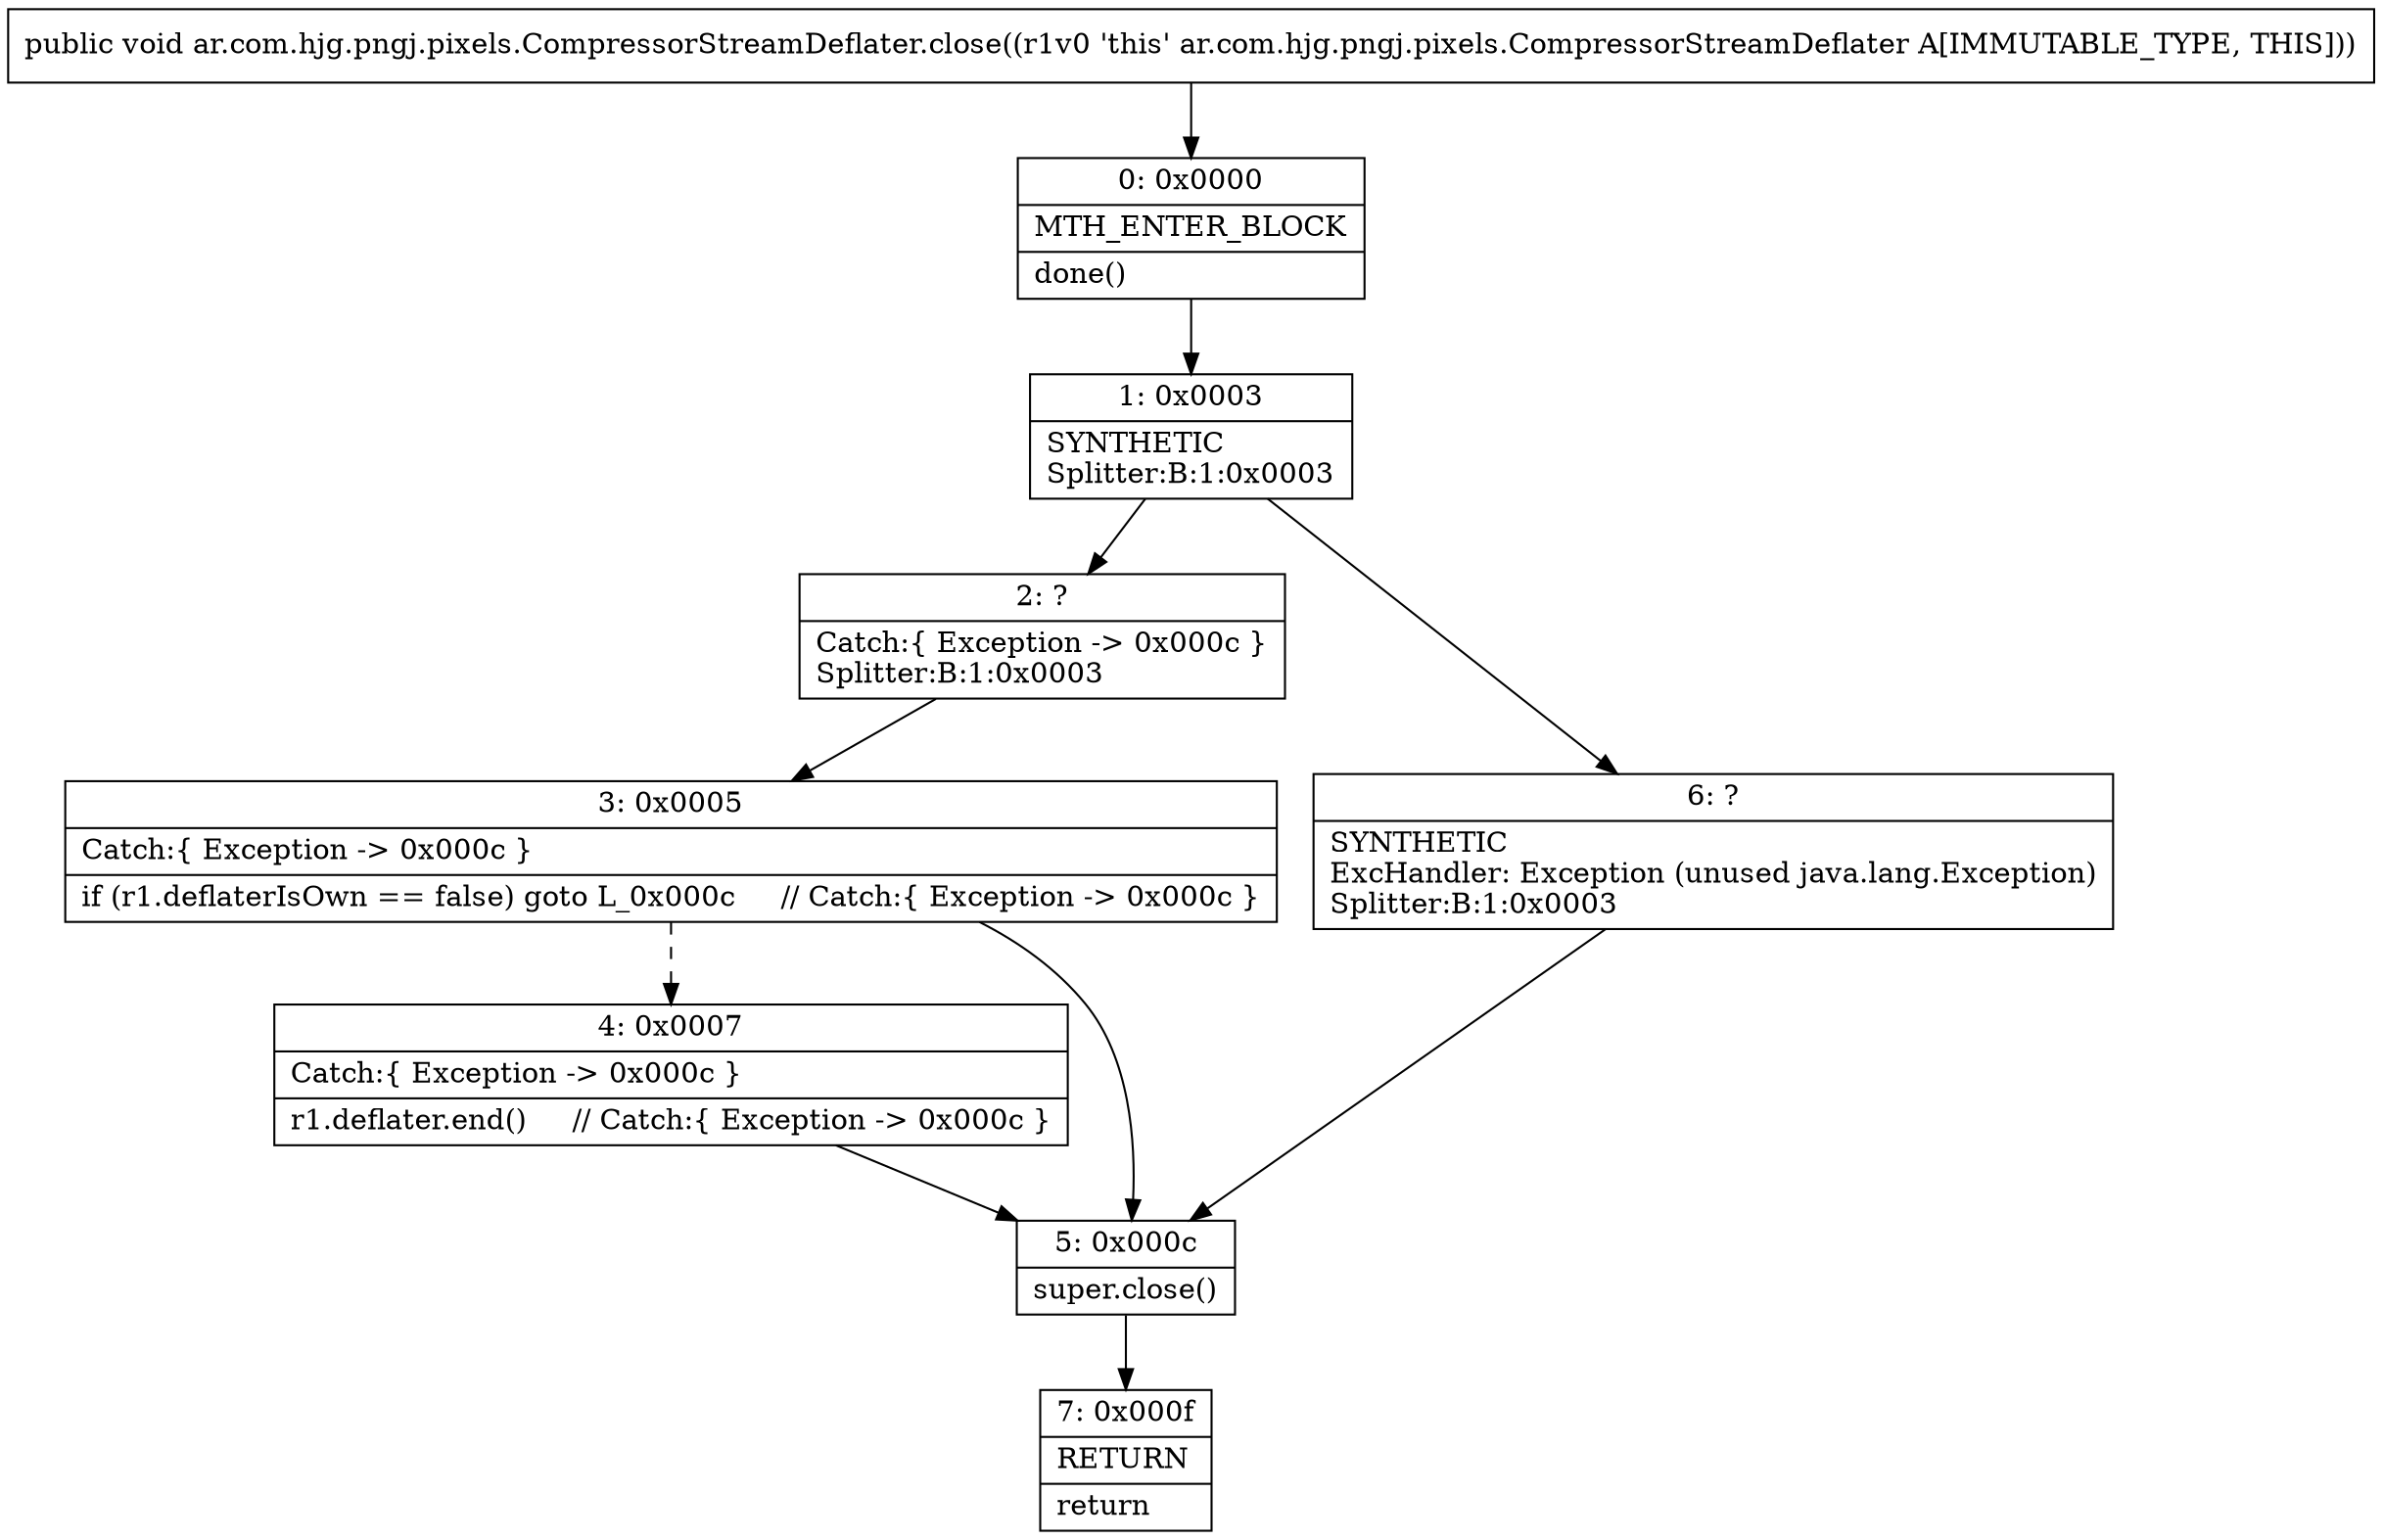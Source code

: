 digraph "CFG forar.com.hjg.pngj.pixels.CompressorStreamDeflater.close()V" {
Node_0 [shape=record,label="{0\:\ 0x0000|MTH_ENTER_BLOCK\l|done()\l}"];
Node_1 [shape=record,label="{1\:\ 0x0003|SYNTHETIC\lSplitter:B:1:0x0003\l}"];
Node_2 [shape=record,label="{2\:\ ?|Catch:\{ Exception \-\> 0x000c \}\lSplitter:B:1:0x0003\l}"];
Node_3 [shape=record,label="{3\:\ 0x0005|Catch:\{ Exception \-\> 0x000c \}\l|if (r1.deflaterIsOwn == false) goto L_0x000c     \/\/ Catch:\{ Exception \-\> 0x000c \}\l}"];
Node_4 [shape=record,label="{4\:\ 0x0007|Catch:\{ Exception \-\> 0x000c \}\l|r1.deflater.end()     \/\/ Catch:\{ Exception \-\> 0x000c \}\l}"];
Node_5 [shape=record,label="{5\:\ 0x000c|super.close()\l}"];
Node_6 [shape=record,label="{6\:\ ?|SYNTHETIC\lExcHandler: Exception (unused java.lang.Exception)\lSplitter:B:1:0x0003\l}"];
Node_7 [shape=record,label="{7\:\ 0x000f|RETURN\l|return\l}"];
MethodNode[shape=record,label="{public void ar.com.hjg.pngj.pixels.CompressorStreamDeflater.close((r1v0 'this' ar.com.hjg.pngj.pixels.CompressorStreamDeflater A[IMMUTABLE_TYPE, THIS])) }"];
MethodNode -> Node_0;
Node_0 -> Node_1;
Node_1 -> Node_2;
Node_1 -> Node_6;
Node_2 -> Node_3;
Node_3 -> Node_4[style=dashed];
Node_3 -> Node_5;
Node_4 -> Node_5;
Node_5 -> Node_7;
Node_6 -> Node_5;
}

